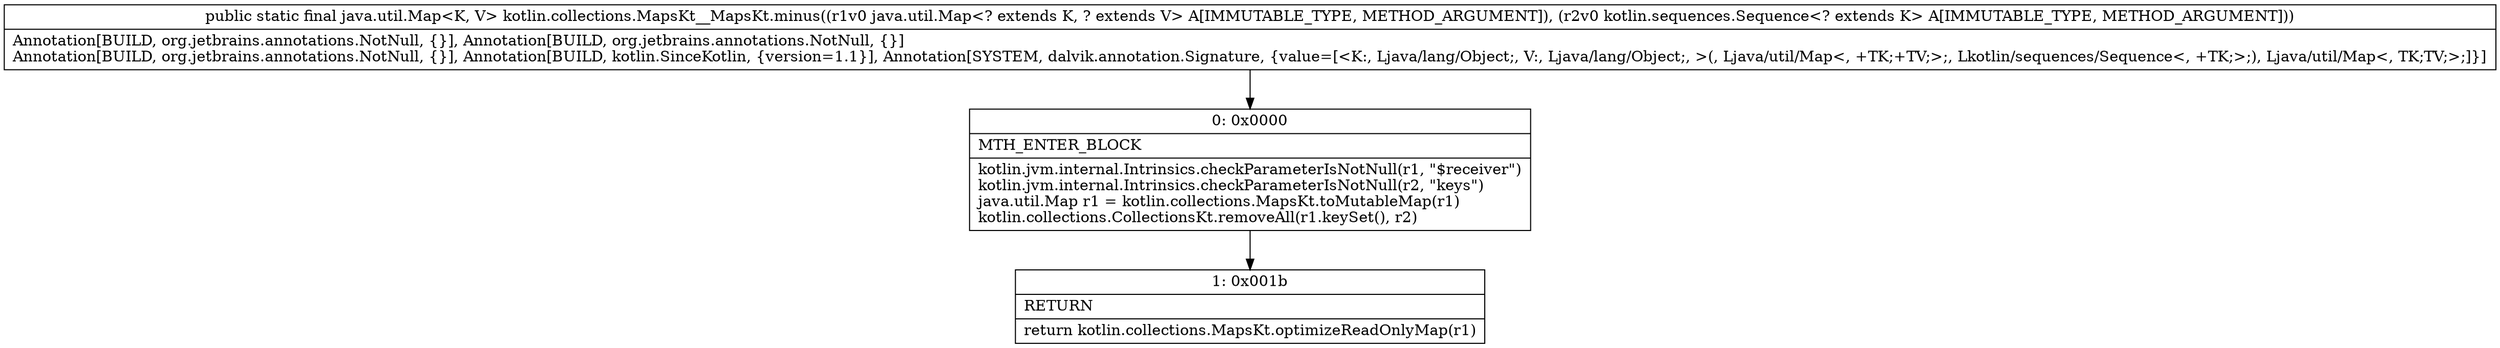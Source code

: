 digraph "CFG forkotlin.collections.MapsKt__MapsKt.minus(Ljava\/util\/Map;Lkotlin\/sequences\/Sequence;)Ljava\/util\/Map;" {
Node_0 [shape=record,label="{0\:\ 0x0000|MTH_ENTER_BLOCK\l|kotlin.jvm.internal.Intrinsics.checkParameterIsNotNull(r1, \"$receiver\")\lkotlin.jvm.internal.Intrinsics.checkParameterIsNotNull(r2, \"keys\")\ljava.util.Map r1 = kotlin.collections.MapsKt.toMutableMap(r1)\lkotlin.collections.CollectionsKt.removeAll(r1.keySet(), r2)\l}"];
Node_1 [shape=record,label="{1\:\ 0x001b|RETURN\l|return kotlin.collections.MapsKt.optimizeReadOnlyMap(r1)\l}"];
MethodNode[shape=record,label="{public static final java.util.Map\<K, V\> kotlin.collections.MapsKt__MapsKt.minus((r1v0 java.util.Map\<? extends K, ? extends V\> A[IMMUTABLE_TYPE, METHOD_ARGUMENT]), (r2v0 kotlin.sequences.Sequence\<? extends K\> A[IMMUTABLE_TYPE, METHOD_ARGUMENT]))  | Annotation[BUILD, org.jetbrains.annotations.NotNull, \{\}], Annotation[BUILD, org.jetbrains.annotations.NotNull, \{\}]\lAnnotation[BUILD, org.jetbrains.annotations.NotNull, \{\}], Annotation[BUILD, kotlin.SinceKotlin, \{version=1.1\}], Annotation[SYSTEM, dalvik.annotation.Signature, \{value=[\<K:, Ljava\/lang\/Object;, V:, Ljava\/lang\/Object;, \>(, Ljava\/util\/Map\<, +TK;+TV;\>;, Lkotlin\/sequences\/Sequence\<, +TK;\>;), Ljava\/util\/Map\<, TK;TV;\>;]\}]\l}"];
MethodNode -> Node_0;
Node_0 -> Node_1;
}

